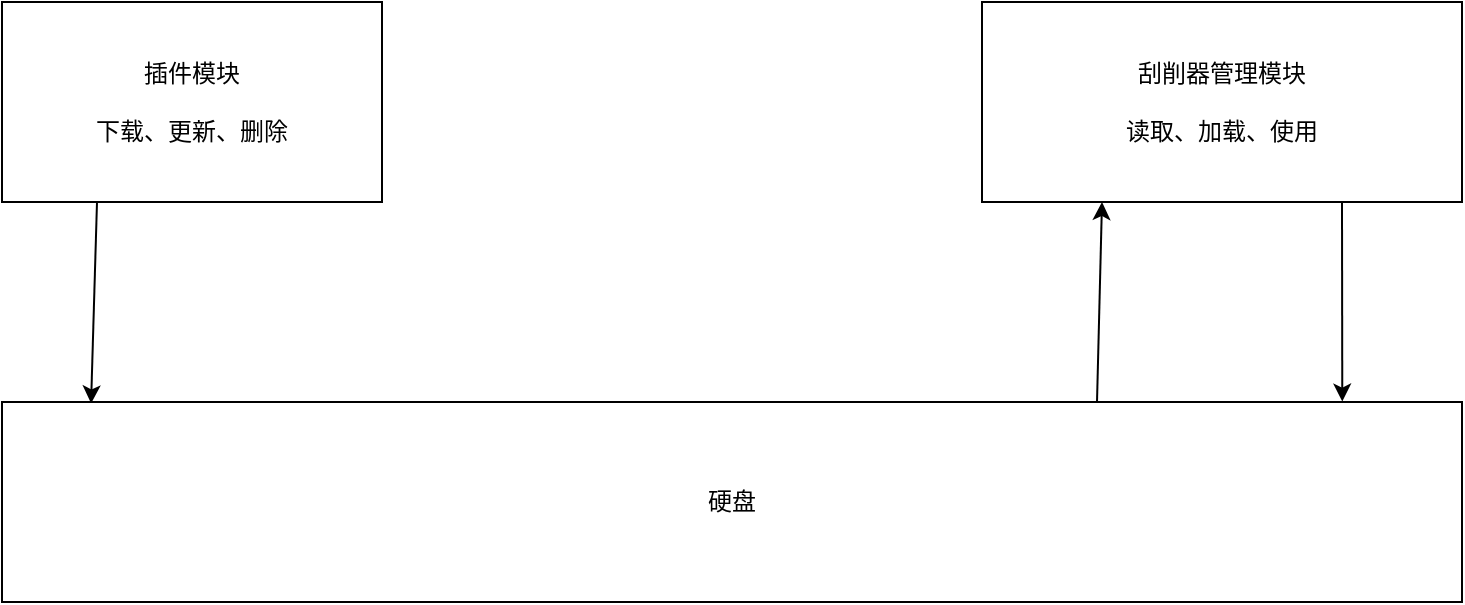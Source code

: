 <mxfile>
    <diagram id="WxBj2w8Rfs8W6m0L7Cd8" name="Page-1">
        <mxGraphModel dx="835" dy="300" grid="1" gridSize="10" guides="1" tooltips="1" connect="1" arrows="1" fold="1" page="1" pageScale="1" pageWidth="850" pageHeight="1100" math="0" shadow="0">
            <root>
                <mxCell id="0"/>
                <mxCell id="1" parent="0"/>
                <mxCell id="5" value="" style="edgeStyle=none;html=1;entryX=0.061;entryY=0.007;entryDx=0;entryDy=0;entryPerimeter=0;exitX=0.25;exitY=1;exitDx=0;exitDy=0;" edge="1" parent="1" source="2" target="4">
                    <mxGeometry relative="1" as="geometry">
                        <mxPoint x="156" y="321" as="targetPoint"/>
                    </mxGeometry>
                </mxCell>
                <mxCell id="2" value="插件模块&lt;br&gt;&lt;br&gt;下载、更新、删除" style="rounded=0;whiteSpace=wrap;html=1;" vertex="1" parent="1">
                    <mxGeometry x="60" y="120" width="190" height="100" as="geometry"/>
                </mxCell>
                <mxCell id="6" style="edgeStyle=none;html=1;exitX=0.75;exitY=1;exitDx=0;exitDy=0;entryX=0.918;entryY=-0.002;entryDx=0;entryDy=0;entryPerimeter=0;" edge="1" parent="1" source="3" target="4">
                    <mxGeometry relative="1" as="geometry"/>
                </mxCell>
                <mxCell id="3" value="刮削器管理模块&lt;br&gt;&lt;br&gt;读取、加载、使用" style="rounded=0;whiteSpace=wrap;html=1;" vertex="1" parent="1">
                    <mxGeometry x="550" y="120" width="240" height="100" as="geometry"/>
                </mxCell>
                <mxCell id="7" style="edgeStyle=none;html=1;exitX=0.75;exitY=0;exitDx=0;exitDy=0;entryX=0.25;entryY=1;entryDx=0;entryDy=0;" edge="1" parent="1" source="4" target="3">
                    <mxGeometry relative="1" as="geometry"/>
                </mxCell>
                <mxCell id="4" value="硬盘" style="rounded=0;whiteSpace=wrap;html=1;" vertex="1" parent="1">
                    <mxGeometry x="60" y="320" width="730" height="100" as="geometry"/>
                </mxCell>
            </root>
        </mxGraphModel>
    </diagram>
</mxfile>